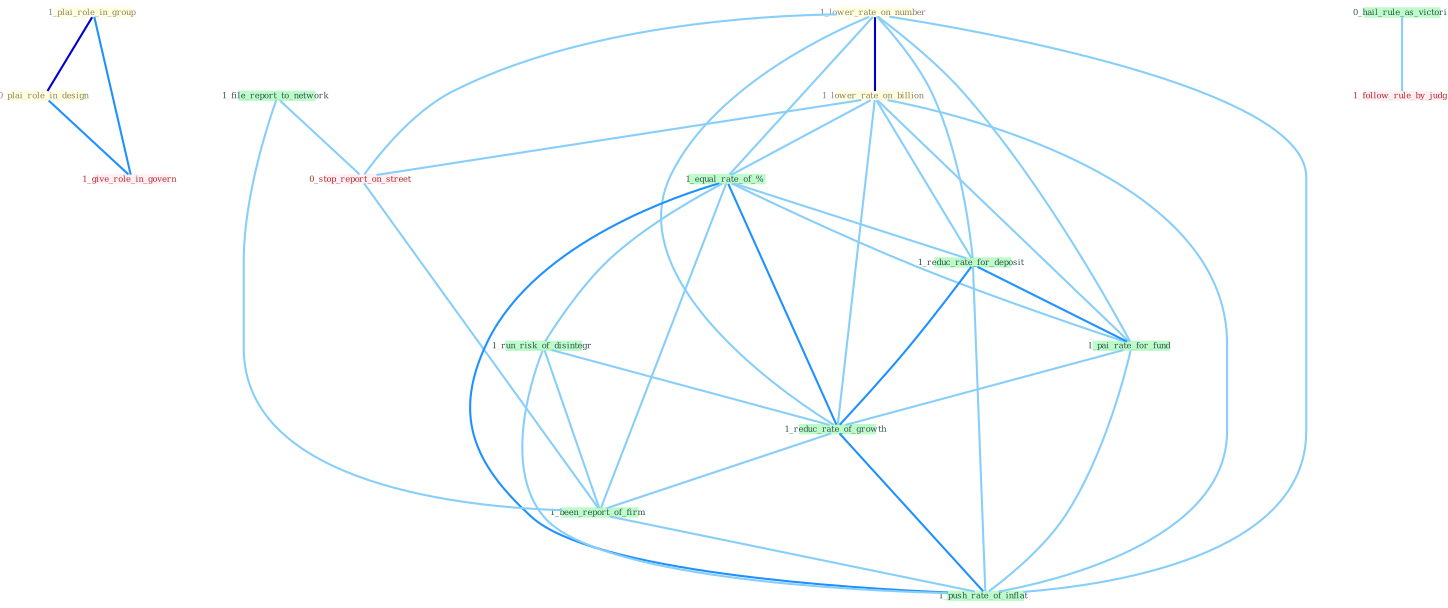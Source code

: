 Graph G{ 
    node
    [shape=polygon,style=filled,width=.5,height=.06,color="#BDFCC9",fixedsize=true,fontsize=4,
    fontcolor="#2f4f4f"];
    {node
    [color="#ffffe0", fontcolor="#8b7d6b"] "1_plai_role_in_group " "0_plai_role_in_design " "1_lower_rate_on_number " "1_lower_rate_on_billion "}
{node [color="#fff0f5", fontcolor="#b22222"] "0_stop_report_on_street " "1_give_role_in_govern " "1_follow_rule_by_judg "}
edge [color="#B0E2FF"];

	"1_plai_role_in_group " -- "0_plai_role_in_design " [w="3", color="#0000cd" , len=0.6];
	"1_plai_role_in_group " -- "1_give_role_in_govern " [w="2", color="#1e90ff" , len=0.8];
	"0_plai_role_in_design " -- "1_give_role_in_govern " [w="2", color="#1e90ff" , len=0.8];
	"1_lower_rate_on_number " -- "1_lower_rate_on_billion " [w="3", color="#0000cd" , len=0.6];
	"1_lower_rate_on_number " -- "1_equal_rate_of_% " [w="1", color="#87cefa" ];
	"1_lower_rate_on_number " -- "0_stop_report_on_street " [w="1", color="#87cefa" ];
	"1_lower_rate_on_number " -- "1_reduc_rate_for_deposit " [w="1", color="#87cefa" ];
	"1_lower_rate_on_number " -- "1_pai_rate_for_fund " [w="1", color="#87cefa" ];
	"1_lower_rate_on_number " -- "1_reduc_rate_of_growth " [w="1", color="#87cefa" ];
	"1_lower_rate_on_number " -- "1_push_rate_of_inflat " [w="1", color="#87cefa" ];
	"1_lower_rate_on_billion " -- "1_equal_rate_of_% " [w="1", color="#87cefa" ];
	"1_lower_rate_on_billion " -- "0_stop_report_on_street " [w="1", color="#87cefa" ];
	"1_lower_rate_on_billion " -- "1_reduc_rate_for_deposit " [w="1", color="#87cefa" ];
	"1_lower_rate_on_billion " -- "1_pai_rate_for_fund " [w="1", color="#87cefa" ];
	"1_lower_rate_on_billion " -- "1_reduc_rate_of_growth " [w="1", color="#87cefa" ];
	"1_lower_rate_on_billion " -- "1_push_rate_of_inflat " [w="1", color="#87cefa" ];
	"1_file_report_to_network " -- "0_stop_report_on_street " [w="1", color="#87cefa" ];
	"1_file_report_to_network " -- "1_been_report_of_firm " [w="1", color="#87cefa" ];
	"1_equal_rate_of_% " -- "1_reduc_rate_for_deposit " [w="1", color="#87cefa" ];
	"1_equal_rate_of_% " -- "1_pai_rate_for_fund " [w="1", color="#87cefa" ];
	"1_equal_rate_of_% " -- "1_run_risk_of_disintegr " [w="1", color="#87cefa" ];
	"1_equal_rate_of_% " -- "1_reduc_rate_of_growth " [w="2", color="#1e90ff" , len=0.8];
	"1_equal_rate_of_% " -- "1_been_report_of_firm " [w="1", color="#87cefa" ];
	"1_equal_rate_of_% " -- "1_push_rate_of_inflat " [w="2", color="#1e90ff" , len=0.8];
	"0_stop_report_on_street " -- "1_been_report_of_firm " [w="1", color="#87cefa" ];
	"1_reduc_rate_for_deposit " -- "1_pai_rate_for_fund " [w="2", color="#1e90ff" , len=0.8];
	"1_reduc_rate_for_deposit " -- "1_reduc_rate_of_growth " [w="2", color="#1e90ff" , len=0.8];
	"1_reduc_rate_for_deposit " -- "1_push_rate_of_inflat " [w="1", color="#87cefa" ];
	"1_pai_rate_for_fund " -- "1_reduc_rate_of_growth " [w="1", color="#87cefa" ];
	"1_pai_rate_for_fund " -- "1_push_rate_of_inflat " [w="1", color="#87cefa" ];
	"0_hail_rule_as_victori " -- "1_follow_rule_by_judg " [w="1", color="#87cefa" ];
	"1_run_risk_of_disintegr " -- "1_reduc_rate_of_growth " [w="1", color="#87cefa" ];
	"1_run_risk_of_disintegr " -- "1_been_report_of_firm " [w="1", color="#87cefa" ];
	"1_run_risk_of_disintegr " -- "1_push_rate_of_inflat " [w="1", color="#87cefa" ];
	"1_reduc_rate_of_growth " -- "1_been_report_of_firm " [w="1", color="#87cefa" ];
	"1_reduc_rate_of_growth " -- "1_push_rate_of_inflat " [w="2", color="#1e90ff" , len=0.8];
	"1_been_report_of_firm " -- "1_push_rate_of_inflat " [w="1", color="#87cefa" ];
}